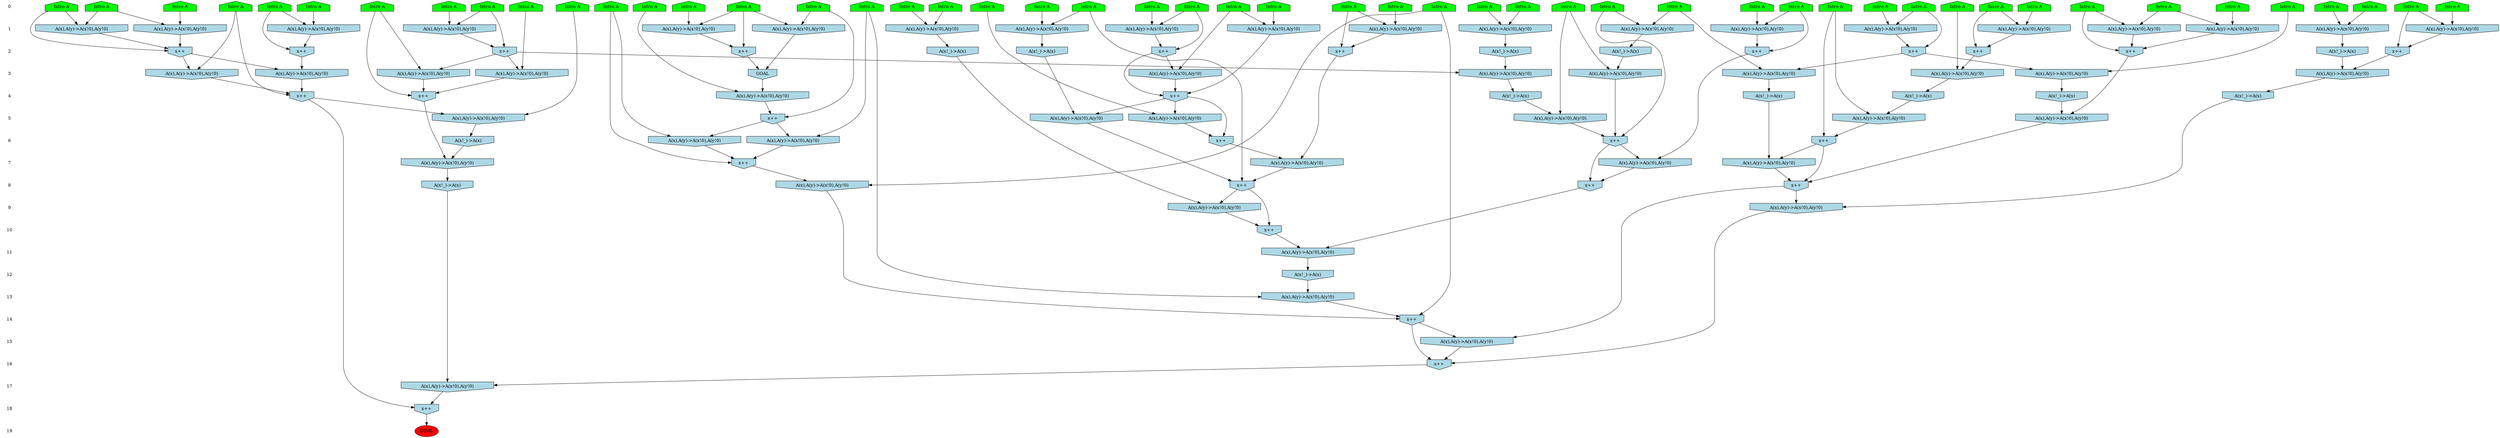 /* Compression of 1 causal flows obtained in average at 3.111698E+00 t.u */
/* Compressed causal flows were: [1017] */
digraph G{
 ranksep=.5 ; 
{ rank = same ; "0" [shape=plaintext] ; node_1 [label ="Intro A", shape=house, style=filled, fillcolor=green] ;
node_2 [label ="Intro A", shape=house, style=filled, fillcolor=green] ;
node_3 [label ="Intro A", shape=house, style=filled, fillcolor=green] ;
node_4 [label ="Intro A", shape=house, style=filled, fillcolor=green] ;
node_5 [label ="Intro A", shape=house, style=filled, fillcolor=green] ;
node_6 [label ="Intro A", shape=house, style=filled, fillcolor=green] ;
node_7 [label ="Intro A", shape=house, style=filled, fillcolor=green] ;
node_8 [label ="Intro A", shape=house, style=filled, fillcolor=green] ;
node_9 [label ="Intro A", shape=house, style=filled, fillcolor=green] ;
node_10 [label ="Intro A", shape=house, style=filled, fillcolor=green] ;
node_11 [label ="Intro A", shape=house, style=filled, fillcolor=green] ;
node_12 [label ="Intro A", shape=house, style=filled, fillcolor=green] ;
node_13 [label ="Intro A", shape=house, style=filled, fillcolor=green] ;
node_14 [label ="Intro A", shape=house, style=filled, fillcolor=green] ;
node_15 [label ="Intro A", shape=house, style=filled, fillcolor=green] ;
node_16 [label ="Intro A", shape=house, style=filled, fillcolor=green] ;
node_17 [label ="Intro A", shape=house, style=filled, fillcolor=green] ;
node_18 [label ="Intro A", shape=house, style=filled, fillcolor=green] ;
node_19 [label ="Intro A", shape=house, style=filled, fillcolor=green] ;
node_20 [label ="Intro A", shape=house, style=filled, fillcolor=green] ;
node_21 [label ="Intro A", shape=house, style=filled, fillcolor=green] ;
node_22 [label ="Intro A", shape=house, style=filled, fillcolor=green] ;
node_23 [label ="Intro A", shape=house, style=filled, fillcolor=green] ;
node_24 [label ="Intro A", shape=house, style=filled, fillcolor=green] ;
node_25 [label ="Intro A", shape=house, style=filled, fillcolor=green] ;
node_26 [label ="Intro A", shape=house, style=filled, fillcolor=green] ;
node_27 [label ="Intro A", shape=house, style=filled, fillcolor=green] ;
node_28 [label ="Intro A", shape=house, style=filled, fillcolor=green] ;
node_29 [label ="Intro A", shape=house, style=filled, fillcolor=green] ;
node_30 [label ="Intro A", shape=house, style=filled, fillcolor=green] ;
node_31 [label ="Intro A", shape=house, style=filled, fillcolor=green] ;
node_32 [label ="Intro A", shape=house, style=filled, fillcolor=green] ;
node_33 [label ="Intro A", shape=house, style=filled, fillcolor=green] ;
node_34 [label ="Intro A", shape=house, style=filled, fillcolor=green] ;
node_35 [label ="Intro A", shape=house, style=filled, fillcolor=green] ;
node_36 [label ="Intro A", shape=house, style=filled, fillcolor=green] ;
node_37 [label ="Intro A", shape=house, style=filled, fillcolor=green] ;
node_38 [label ="Intro A", shape=house, style=filled, fillcolor=green] ;
node_39 [label ="Intro A", shape=house, style=filled, fillcolor=green] ;
node_40 [label ="Intro A", shape=house, style=filled, fillcolor=green] ;
node_41 [label ="Intro A", shape=house, style=filled, fillcolor=green] ;
node_42 [label ="Intro A", shape=house, style=filled, fillcolor=green] ;
node_43 [label ="Intro A", shape=house, style=filled, fillcolor=green] ;
node_44 [label ="Intro A", shape=house, style=filled, fillcolor=green] ;
node_45 [label ="Intro A", shape=house, style=filled, fillcolor=green] ;
node_46 [label ="Intro A", shape=house, style=filled, fillcolor=green] ;
node_47 [label ="Intro A", shape=house, style=filled, fillcolor=green] ;
node_48 [label ="Intro A", shape=house, style=filled, fillcolor=green] ;
node_49 [label ="Intro A", shape=house, style=filled, fillcolor=green] ;
node_50 [label ="Intro A", shape=house, style=filled, fillcolor=green] ;
}
{ rank = same ; "1" [shape=plaintext] ; node_51 [label="A(x),A(y)->A(x!0),A(y!0)", shape=invhouse, style=filled, fillcolor = lightblue] ;
node_52 [label="A(x),A(y)->A(x!0),A(y!0)", shape=invhouse, style=filled, fillcolor = lightblue] ;
node_53 [label="A(x),A(y)->A(x!0),A(y!0)", shape=invhouse, style=filled, fillcolor = lightblue] ;
node_54 [label="A(x),A(y)->A(x!0),A(y!0)", shape=invhouse, style=filled, fillcolor = lightblue] ;
node_55 [label="A(x),A(y)->A(x!0),A(y!0)", shape=invhouse, style=filled, fillcolor = lightblue] ;
node_56 [label="A(x),A(y)->A(x!0),A(y!0)", shape=invhouse, style=filled, fillcolor = lightblue] ;
node_57 [label="A(x),A(y)->A(x!0),A(y!0)", shape=invhouse, style=filled, fillcolor = lightblue] ;
node_58 [label="A(x),A(y)->A(x!0),A(y!0)", shape=invhouse, style=filled, fillcolor = lightblue] ;
node_60 [label="A(x),A(y)->A(x!0),A(y!0)", shape=invhouse, style=filled, fillcolor = lightblue] ;
node_64 [label="A(x),A(y)->A(x!0),A(y!0)", shape=invhouse, style=filled, fillcolor = lightblue] ;
node_66 [label="A(x),A(y)->A(x!0),A(y!0)", shape=invhouse, style=filled, fillcolor = lightblue] ;
node_67 [label="A(x),A(y)->A(x!0),A(y!0)", shape=invhouse, style=filled, fillcolor = lightblue] ;
node_68 [label="A(x),A(y)->A(x!0),A(y!0)", shape=invhouse, style=filled, fillcolor = lightblue] ;
node_76 [label="A(x),A(y)->A(x!0),A(y!0)", shape=invhouse, style=filled, fillcolor = lightblue] ;
node_78 [label="A(x),A(y)->A(x!0),A(y!0)", shape=invhouse, style=filled, fillcolor = lightblue] ;
node_80 [label="A(x),A(y)->A(x!0),A(y!0)", shape=invhouse, style=filled, fillcolor = lightblue] ;
node_83 [label="A(x),A(y)->A(x!0),A(y!0)", shape=invhouse, style=filled, fillcolor = lightblue] ;
node_92 [label="A(x),A(y)->A(x!0),A(y!0)", shape=invhouse, style=filled, fillcolor = lightblue] ;
node_106 [label="A(x),A(y)->A(x!0),A(y!0)", shape=invhouse, style=filled, fillcolor = lightblue] ;
node_113 [label="A(x),A(y)->A(x!0),A(y!0)", shape=invhouse, style=filled, fillcolor = lightblue] ;
}
{ rank = same ; "2" [shape=plaintext] ; node_59 [label="x++", shape=invhouse, style=filled, fillcolor = lightblue] ;
node_61 [label="x++", shape=invhouse, style=filled, fillcolor = lightblue] ;
node_62 [label="x++", shape=invhouse, style=filled, fillcolor = lightblue] ;
node_69 [label="x++", shape=invhouse, style=filled, fillcolor = lightblue] ;
node_70 [label="x++", shape=invhouse, style=filled, fillcolor = lightblue] ;
node_72 [label="A(x!_)->A(x)", shape=invhouse, style=filled, fillcolor = lightblue] ;
node_73 [label="A(x!_)->A(x)", shape=invhouse, style=filled, fillcolor = lightblue] ;
node_74 [label="x++", shape=invhouse, style=filled, fillcolor = lightblue] ;
node_77 [label="x++", shape=invhouse, style=filled, fillcolor = lightblue] ;
node_85 [label="A(x!_)->A(x)", shape=invhouse, style=filled, fillcolor = lightblue] ;
node_87 [label="A(x!_)->A(x)", shape=invhouse, style=filled, fillcolor = lightblue] ;
node_95 [label="x++", shape=invhouse, style=filled, fillcolor = lightblue] ;
node_99 [label="x++", shape=invhouse, style=filled, fillcolor = lightblue] ;
node_102 [label="x++", shape=invhouse, style=filled, fillcolor = lightblue] ;
node_115 [label="x++", shape=invhouse, style=filled, fillcolor = lightblue] ;
node_117 [label="A(x!_)->A(x)", shape=invhouse, style=filled, fillcolor = lightblue] ;
}
{ rank = same ; "3" [shape=plaintext] ; node_63 [label="GOAL", shape=invhouse, style=filled, fillcolor = lightblue] ;
node_71 [label="A(x),A(y)->A(x!0),A(y!0)", shape=invhouse, style=filled, fillcolor = lightblue] ;
node_75 [label="A(x),A(y)->A(x!0),A(y!0)", shape=invhouse, style=filled, fillcolor = lightblue] ;
node_88 [label="A(x),A(y)->A(x!0),A(y!0)", shape=invhouse, style=filled, fillcolor = lightblue] ;
node_89 [label="A(x),A(y)->A(x!0),A(y!0)", shape=invhouse, style=filled, fillcolor = lightblue] ;
node_93 [label="A(x),A(y)->A(x!0),A(y!0)", shape=invhouse, style=filled, fillcolor = lightblue] ;
node_97 [label="A(x),A(y)->A(x!0),A(y!0)", shape=invhouse, style=filled, fillcolor = lightblue] ;
node_100 [label="A(x),A(y)->A(x!0),A(y!0)", shape=invhouse, style=filled, fillcolor = lightblue] ;
node_101 [label="A(x),A(y)->A(x!0),A(y!0)", shape=invhouse, style=filled, fillcolor = lightblue] ;
node_105 [label="A(x),A(y)->A(x!0),A(y!0)", shape=invhouse, style=filled, fillcolor = lightblue] ;
node_107 [label="A(x),A(y)->A(x!0),A(y!0)", shape=invhouse, style=filled, fillcolor = lightblue] ;
node_122 [label="A(x),A(y)->A(x!0),A(y!0)", shape=invhouse, style=filled, fillcolor = lightblue] ;
}
{ rank = same ; "4" [shape=plaintext] ; node_65 [label="A(x),A(y)->A(x!0),A(y!0)", shape=invhouse, style=filled, fillcolor = lightblue] ;
node_81 [label="x++", shape=invhouse, style=filled, fillcolor = lightblue] ;
node_84 [label="A(x!_)->A(x)", shape=invhouse, style=filled, fillcolor = lightblue] ;
node_104 [label="A(x!_)->A(x)", shape=invhouse, style=filled, fillcolor = lightblue] ;
node_108 [label="x++", shape=invhouse, style=filled, fillcolor = lightblue] ;
node_109 [label="A(x!_)->A(x)", shape=invhouse, style=filled, fillcolor = lightblue] ;
node_110 [label="x++", shape=invhouse, style=filled, fillcolor = lightblue] ;
node_111 [label="A(x!_)->A(x)", shape=invhouse, style=filled, fillcolor = lightblue] ;
node_125 [label="A(x!_)->A(x)", shape=invhouse, style=filled, fillcolor = lightblue] ;
}
{ rank = same ; "5" [shape=plaintext] ; node_79 [label="x++", shape=invhouse, style=filled, fillcolor = lightblue] ;
node_82 [label="A(x),A(y)->A(x!0),A(y!0)", shape=invhouse, style=filled, fillcolor = lightblue] ;
node_91 [label="A(x),A(y)->A(x!0),A(y!0)", shape=invhouse, style=filled, fillcolor = lightblue] ;
node_112 [label="A(x),A(y)->A(x!0),A(y!0)", shape=invhouse, style=filled, fillcolor = lightblue] ;
node_114 [label="A(x),A(y)->A(x!0),A(y!0)", shape=invhouse, style=filled, fillcolor = lightblue] ;
node_116 [label="A(x),A(y)->A(x!0),A(y!0)", shape=invhouse, style=filled, fillcolor = lightblue] ;
node_126 [label="A(x),A(y)->A(x!0),A(y!0)", shape=invhouse, style=filled, fillcolor = lightblue] ;
}
{ rank = same ; "6" [shape=plaintext] ; node_86 [label="x++", shape=invhouse, style=filled, fillcolor = lightblue] ;
node_90 [label="A(x),A(y)->A(x!0),A(y!0)", shape=invhouse, style=filled, fillcolor = lightblue] ;
node_103 [label="A(x),A(y)->A(x!0),A(y!0)", shape=invhouse, style=filled, fillcolor = lightblue] ;
node_118 [label="x++", shape=invhouse, style=filled, fillcolor = lightblue] ;
node_119 [label="x++", shape=invhouse, style=filled, fillcolor = lightblue] ;
node_135 [label="A(x!_)->A(x)", shape=invhouse, style=filled, fillcolor = lightblue] ;
}
{ rank = same ; "7" [shape=plaintext] ; node_94 [label="A(x),A(y)->A(x!0),A(y!0)", shape=invhouse, style=filled, fillcolor = lightblue] ;
node_120 [label="A(x),A(y)->A(x!0),A(y!0)", shape=invhouse, style=filled, fillcolor = lightblue] ;
node_121 [label="x++", shape=invhouse, style=filled, fillcolor = lightblue] ;
node_123 [label="A(x),A(y)->A(x!0),A(y!0)", shape=invhouse, style=filled, fillcolor = lightblue] ;
node_137 [label="A(x),A(y)->A(x!0),A(y!0)", shape=invhouse, style=filled, fillcolor = lightblue] ;
}
{ rank = same ; "8" [shape=plaintext] ; node_96 [label="x++", shape=invhouse, style=filled, fillcolor = lightblue] ;
node_127 [label="x++", shape=invhouse, style=filled, fillcolor = lightblue] ;
node_129 [label="A(x),A(y)->A(x!0),A(y!0)", shape=invhouse, style=filled, fillcolor = lightblue] ;
node_131 [label="x++", shape=invhouse, style=filled, fillcolor = lightblue] ;
node_138 [label="A(x!_)->A(x)", shape=invhouse, style=filled, fillcolor = lightblue] ;
}
{ rank = same ; "9" [shape=plaintext] ; node_98 [label="A(x),A(y)->A(x!0),A(y!0)", shape=invhouse, style=filled, fillcolor = lightblue] ;
node_136 [label="A(x),A(y)->A(x!0),A(y!0)", shape=invhouse, style=filled, fillcolor = lightblue] ;
}
{ rank = same ; "10" [shape=plaintext] ; node_124 [label="x++", shape=invhouse, style=filled, fillcolor = lightblue] ;
}
{ rank = same ; "11" [shape=plaintext] ; node_128 [label="A(x),A(y)->A(x!0),A(y!0)", shape=invhouse, style=filled, fillcolor = lightblue] ;
}
{ rank = same ; "12" [shape=plaintext] ; node_130 [label="A(x!_)->A(x)", shape=invhouse, style=filled, fillcolor = lightblue] ;
}
{ rank = same ; "13" [shape=plaintext] ; node_132 [label="A(x),A(y)->A(x!0),A(y!0)", shape=invhouse, style=filled, fillcolor = lightblue] ;
}
{ rank = same ; "14" [shape=plaintext] ; node_133 [label="x++", shape=invhouse, style=filled, fillcolor = lightblue] ;
}
{ rank = same ; "15" [shape=plaintext] ; node_134 [label="A(x),A(y)->A(x!0),A(y!0)", shape=invhouse, style=filled, fillcolor = lightblue] ;
}
{ rank = same ; "16" [shape=plaintext] ; node_139 [label="x++", shape=invhouse, style=filled, fillcolor = lightblue] ;
}
{ rank = same ; "17" [shape=plaintext] ; node_140 [label="A(x),A(y)->A(x!0),A(y!0)", shape=invhouse, style=filled, fillcolor = lightblue] ;
}
{ rank = same ; "18" [shape=plaintext] ; node_141 [label="x++", shape=invhouse, style=filled, fillcolor = lightblue] ;
}
{ rank = same ; "19" [shape=plaintext] ; node_142 [label ="GOAL", style=filled, fillcolor=red] ;
}
"0" -> "1" [style="invis"]; 
"1" -> "2" [style="invis"]; 
"2" -> "3" [style="invis"]; 
"3" -> "4" [style="invis"]; 
"4" -> "5" [style="invis"]; 
"5" -> "6" [style="invis"]; 
"6" -> "7" [style="invis"]; 
"7" -> "8" [style="invis"]; 
"8" -> "9" [style="invis"]; 
"9" -> "10" [style="invis"]; 
"10" -> "11" [style="invis"]; 
"11" -> "12" [style="invis"]; 
"12" -> "13" [style="invis"]; 
"13" -> "14" [style="invis"]; 
"14" -> "15" [style="invis"]; 
"15" -> "16" [style="invis"]; 
"16" -> "17" [style="invis"]; 
"17" -> "18" [style="invis"]; 
"18" -> "19" [style="invis"]; 
node_28 -> node_51
node_50 -> node_51
node_8 -> node_52
node_34 -> node_52
node_12 -> node_53
node_15 -> node_53
node_14 -> node_54
node_45 -> node_54
node_18 -> node_55
node_21 -> node_55
node_7 -> node_56
node_16 -> node_56
node_7 -> node_57
node_31 -> node_57
node_24 -> node_58
node_33 -> node_58
node_33 -> node_59
node_58 -> node_59
node_13 -> node_60
node_29 -> node_60
node_8 -> node_61
node_52 -> node_61
node_7 -> node_62
node_57 -> node_62
node_56 -> node_63
node_62 -> node_63
node_39 -> node_64
node_48 -> node_64
node_26 -> node_65
node_63 -> node_65
node_6 -> node_66
node_36 -> node_66
node_5 -> node_67
node_32 -> node_67
node_30 -> node_68
node_43 -> node_68
node_6 -> node_69
node_66 -> node_69
node_43 -> node_70
node_68 -> node_70
node_46 -> node_71
node_59 -> node_71
node_51 -> node_72
node_55 -> node_73
node_12 -> node_74
node_53 -> node_74
node_32 -> node_75
node_61 -> node_75
node_40 -> node_76
node_48 -> node_76
node_45 -> node_77
node_54 -> node_77
node_10 -> node_78
node_42 -> node_78
node_16 -> node_79
node_65 -> node_79
node_1 -> node_80
node_20 -> node_80
node_61 -> node_81
node_67 -> node_81
node_75 -> node_81
node_17 -> node_82
node_81 -> node_82
node_19 -> node_83
node_22 -> node_83
node_71 -> node_84
node_60 -> node_85
node_81 -> node_86
node_82 -> node_86
node_83 -> node_87
node_44 -> node_88
node_72 -> node_88
node_2 -> node_89
node_77 -> node_89
node_49 -> node_90
node_79 -> node_90
node_73 -> node_91
node_81 -> node_91
node_41 -> node_92
node_42 -> node_92
node_50 -> node_93
node_59 -> node_93
node_74 -> node_94
node_86 -> node_94
node_20 -> node_95
node_80 -> node_95
node_21 -> node_96
node_91 -> node_96
node_94 -> node_96
node_25 -> node_97
node_69 -> node_97
node_85 -> node_98
node_96 -> node_98
node_40 -> node_99
node_64 -> node_99
node_76 -> node_99
node_35 -> node_100
node_69 -> node_100
node_4 -> node_101
node_99 -> node_101
node_41 -> node_102
node_78 -> node_102
node_92 -> node_102
node_11 -> node_103
node_79 -> node_103
node_89 -> node_104
node_69 -> node_105
node_87 -> node_105
node_38 -> node_106
node_47 -> node_106
node_70 -> node_107
node_99 -> node_107
node_4 -> node_108
node_101 -> node_108
node_107 -> node_108
node_93 -> node_109
node_35 -> node_110
node_97 -> node_110
node_100 -> node_110
node_105 -> node_111
node_23 -> node_112
node_104 -> node_112
node_9 -> node_113
node_37 -> node_113
node_44 -> node_114
node_111 -> node_114
node_38 -> node_115
node_106 -> node_115
node_84 -> node_116
node_102 -> node_116
node_113 -> node_117
node_28 -> node_118
node_88 -> node_118
node_114 -> node_118
node_23 -> node_119
node_112 -> node_119
node_109 -> node_120
node_119 -> node_120
node_11 -> node_121
node_90 -> node_121
node_103 -> node_121
node_95 -> node_122
node_117 -> node_122
node_115 -> node_123
node_118 -> node_123
node_96 -> node_124
node_98 -> node_124
node_122 -> node_125
node_27 -> node_126
node_108 -> node_126
node_118 -> node_127
node_123 -> node_127
node_124 -> node_128
node_127 -> node_128
node_3 -> node_129
node_121 -> node_129
node_128 -> node_130
node_116 -> node_131
node_119 -> node_131
node_120 -> node_131
node_49 -> node_132
node_130 -> node_132
node_3 -> node_133
node_129 -> node_133
node_132 -> node_133
node_131 -> node_134
node_133 -> node_134
node_126 -> node_135
node_125 -> node_136
node_131 -> node_136
node_110 -> node_137
node_135 -> node_137
node_137 -> node_138
node_133 -> node_139
node_134 -> node_139
node_136 -> node_139
node_138 -> node_140
node_139 -> node_140
node_108 -> node_141
node_140 -> node_141
node_141 -> node_142
}
/*
 Dot generation time: 0.000739
*/